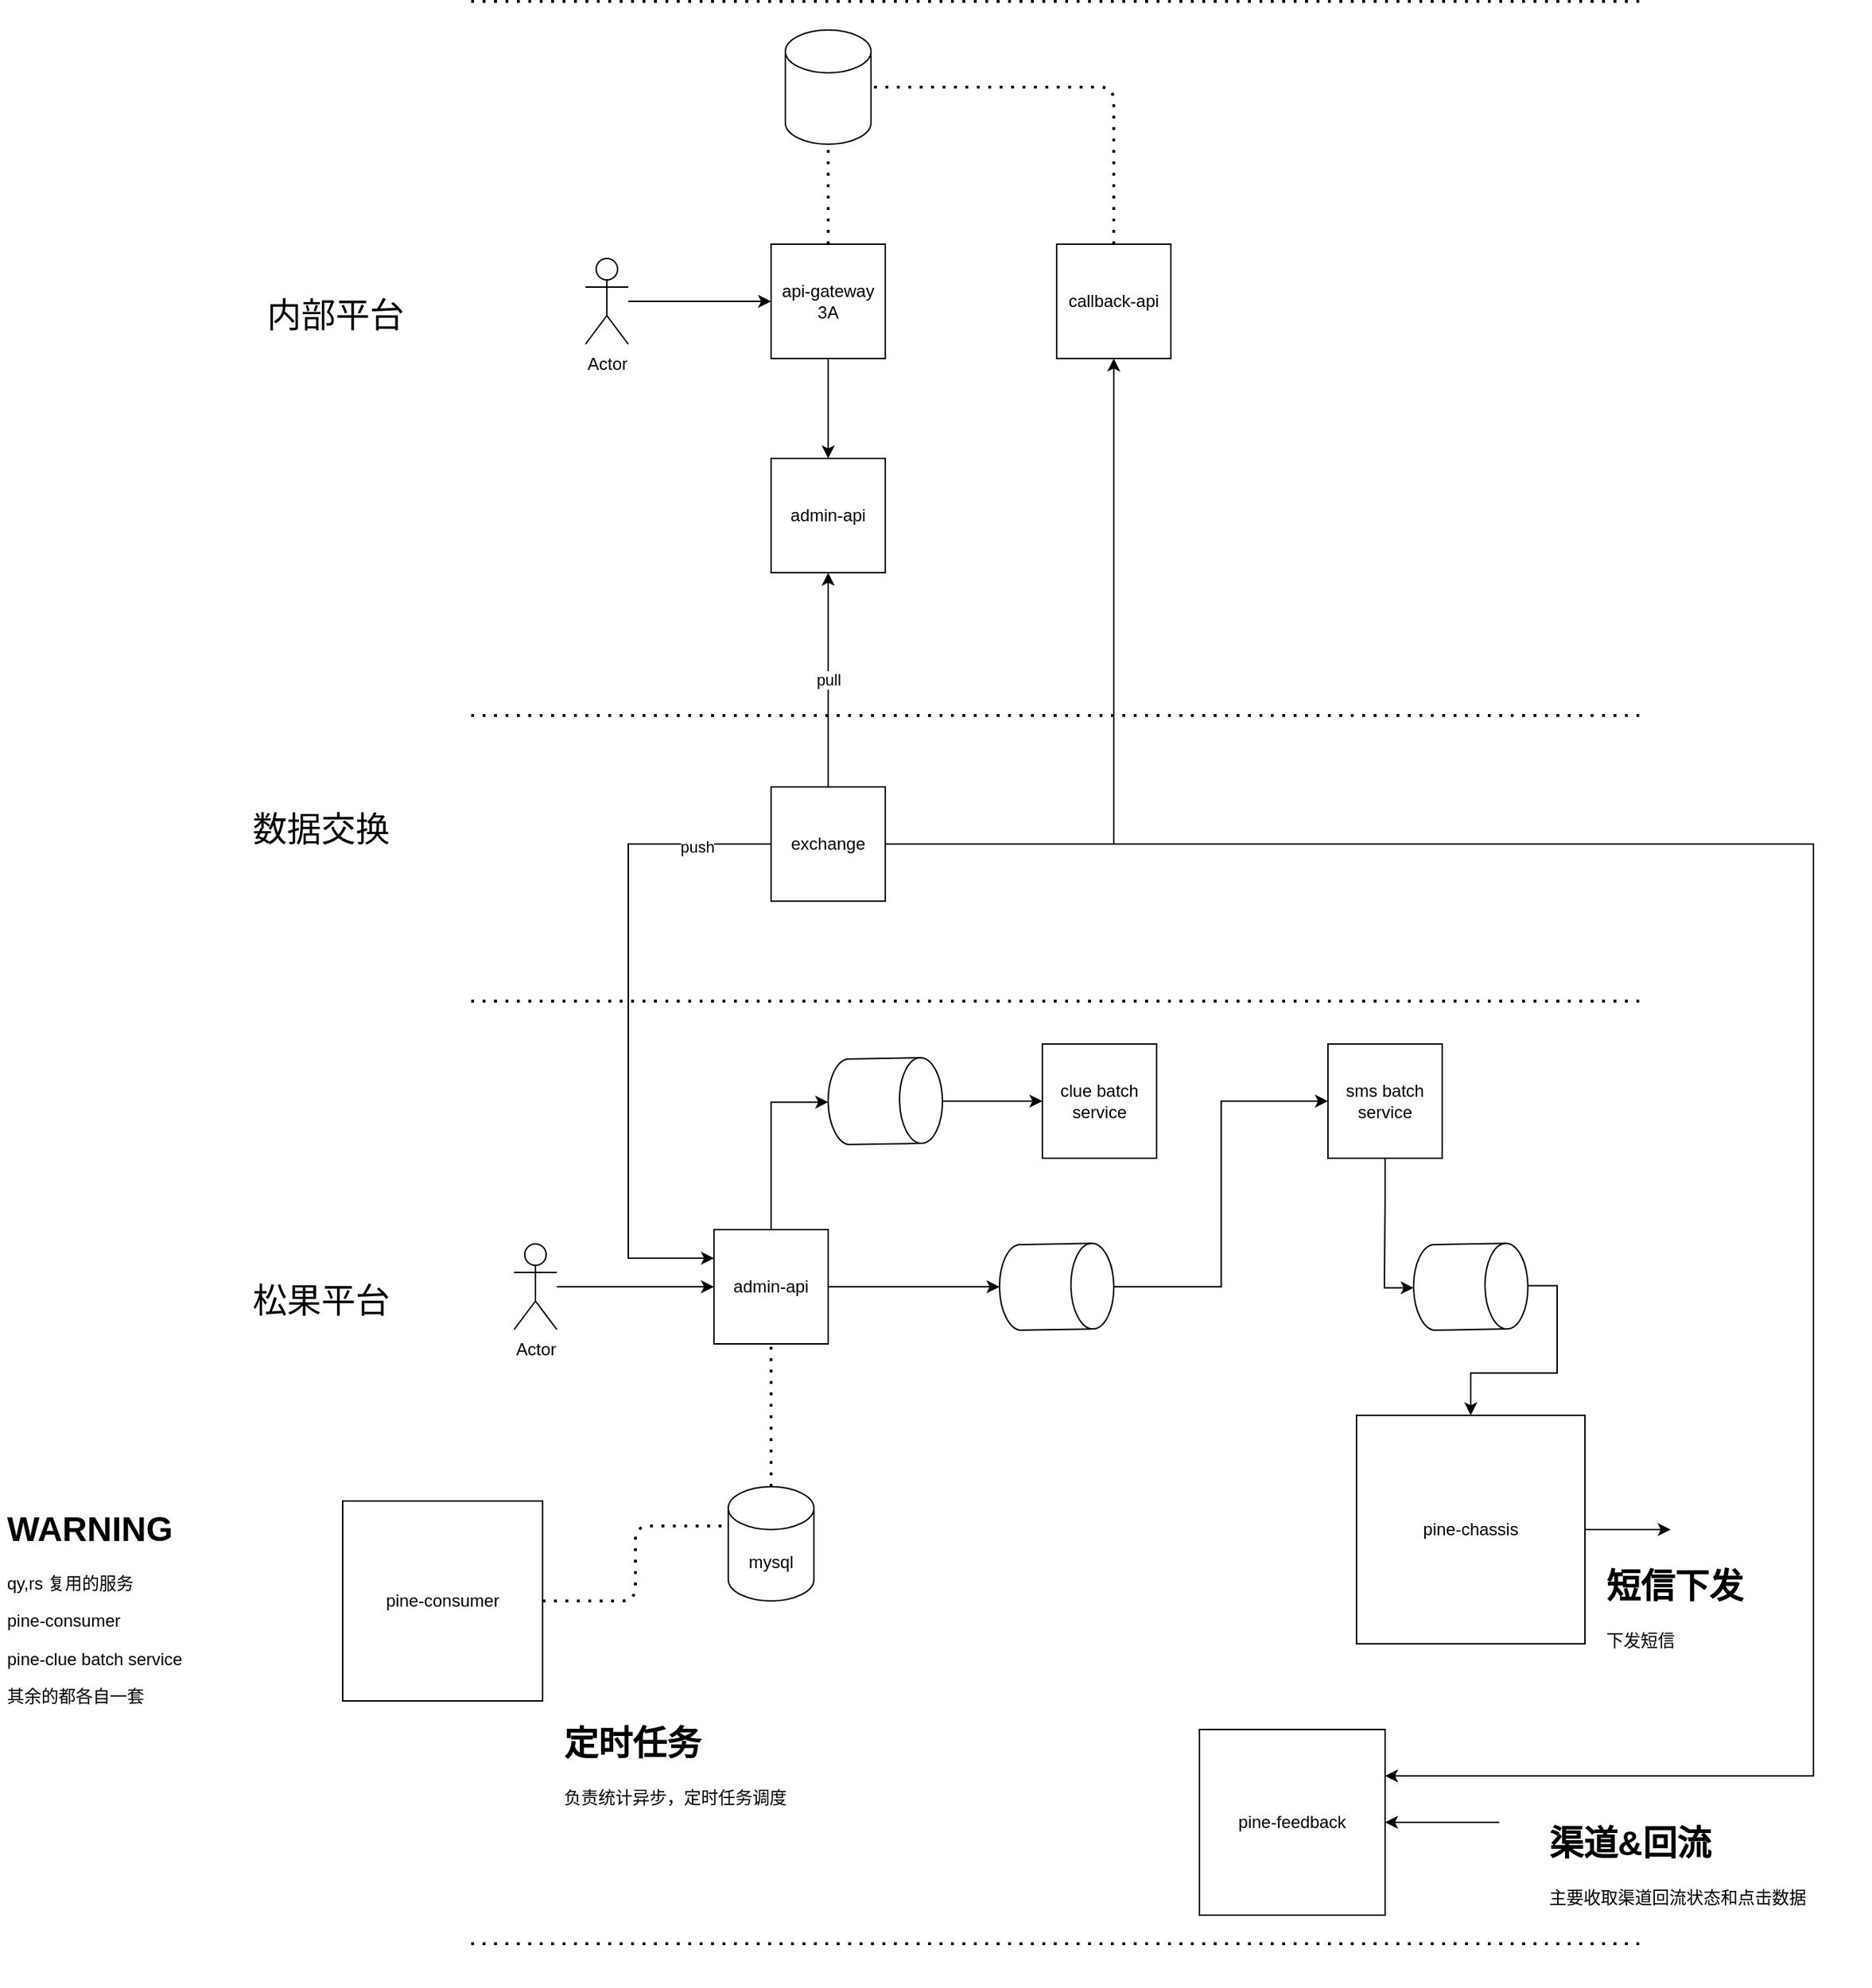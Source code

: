 <mxfile version="14.1.9" type="github">
  <diagram id="Ht1M8jgEwFfnCIfOTk4-" name="Page-1">
    <mxGraphModel dx="2589" dy="2456" grid="1" gridSize="10" guides="1" tooltips="1" connect="1" arrows="1" fold="1" page="1" pageScale="1" pageWidth="1169" pageHeight="827" math="0" shadow="0">
      <root>
        <mxCell id="0" />
        <mxCell id="1" parent="0" />
        <mxCell id="1EvlkH0hOi8vOrloT5KJ-11" value="" style="edgeStyle=orthogonalEdgeStyle;rounded=0;orthogonalLoop=1;jettySize=auto;html=1;" edge="1" parent="1" source="1EvlkH0hOi8vOrloT5KJ-1" target="1EvlkH0hOi8vOrloT5KJ-10">
          <mxGeometry relative="1" as="geometry" />
        </mxCell>
        <mxCell id="1EvlkH0hOi8vOrloT5KJ-1" value="Actor" style="shape=umlActor;verticalLabelPosition=bottom;verticalAlign=top;html=1;outlineConnect=0;" vertex="1" parent="1">
          <mxGeometry x="120" y="-1360" width="30" height="60" as="geometry" />
        </mxCell>
        <mxCell id="1EvlkH0hOi8vOrloT5KJ-26" style="edgeStyle=orthogonalEdgeStyle;rounded=0;orthogonalLoop=1;jettySize=auto;html=1;entryX=0.5;entryY=1;entryDx=0;entryDy=0;entryPerimeter=0;" edge="1" parent="1" source="1EvlkH0hOi8vOrloT5KJ-2" target="1EvlkH0hOi8vOrloT5KJ-24">
          <mxGeometry relative="1" as="geometry" />
        </mxCell>
        <mxCell id="1EvlkH0hOi8vOrloT5KJ-28" style="edgeStyle=orthogonalEdgeStyle;rounded=0;orthogonalLoop=1;jettySize=auto;html=1;" edge="1" parent="1" source="1EvlkH0hOi8vOrloT5KJ-2" target="1EvlkH0hOi8vOrloT5KJ-25">
          <mxGeometry relative="1" as="geometry" />
        </mxCell>
        <mxCell id="1EvlkH0hOi8vOrloT5KJ-2" value="admin-api" style="whiteSpace=wrap;html=1;aspect=fixed;" vertex="1" parent="1">
          <mxGeometry x="210" y="-680" width="80" height="80" as="geometry" />
        </mxCell>
        <mxCell id="1EvlkH0hOi8vOrloT5KJ-4" value="pine-consumer" style="whiteSpace=wrap;html=1;aspect=fixed;" vertex="1" parent="1">
          <mxGeometry x="-50" y="-490" width="140" height="140" as="geometry" />
        </mxCell>
        <mxCell id="1EvlkH0hOi8vOrloT5KJ-32" style="edgeStyle=orthogonalEdgeStyle;rounded=0;orthogonalLoop=1;jettySize=auto;html=1;entryX=0.5;entryY=1;entryDx=0;entryDy=0;entryPerimeter=0;" edge="1" parent="1" source="1EvlkH0hOi8vOrloT5KJ-5" target="1EvlkH0hOi8vOrloT5KJ-31">
          <mxGeometry relative="1" as="geometry" />
        </mxCell>
        <mxCell id="1EvlkH0hOi8vOrloT5KJ-5" value="sms batch service" style="whiteSpace=wrap;html=1;aspect=fixed;" vertex="1" parent="1">
          <mxGeometry x="640" y="-810" width="80" height="80" as="geometry" />
        </mxCell>
        <mxCell id="1EvlkH0hOi8vOrloT5KJ-6" value="clue batch service" style="whiteSpace=wrap;html=1;aspect=fixed;" vertex="1" parent="1">
          <mxGeometry x="440" y="-810" width="80" height="80" as="geometry" />
        </mxCell>
        <mxCell id="1EvlkH0hOi8vOrloT5KJ-18" style="edgeStyle=orthogonalEdgeStyle;rounded=0;orthogonalLoop=1;jettySize=auto;html=1;entryX=0;entryY=0.5;entryDx=0;entryDy=0;" edge="1" parent="1" source="1EvlkH0hOi8vOrloT5KJ-7" target="1EvlkH0hOi8vOrloT5KJ-2">
          <mxGeometry relative="1" as="geometry" />
        </mxCell>
        <mxCell id="1EvlkH0hOi8vOrloT5KJ-7" value="Actor" style="shape=umlActor;verticalLabelPosition=bottom;verticalAlign=top;html=1;outlineConnect=0;" vertex="1" parent="1">
          <mxGeometry x="70" y="-670" width="30" height="60" as="geometry" />
        </mxCell>
        <mxCell id="1EvlkH0hOi8vOrloT5KJ-8" value="admin-api" style="whiteSpace=wrap;html=1;aspect=fixed;" vertex="1" parent="1">
          <mxGeometry x="250" y="-1220" width="80" height="80" as="geometry" />
        </mxCell>
        <mxCell id="1EvlkH0hOi8vOrloT5KJ-9" value="callback-api" style="whiteSpace=wrap;html=1;aspect=fixed;" vertex="1" parent="1">
          <mxGeometry x="450" y="-1370" width="80" height="80" as="geometry" />
        </mxCell>
        <mxCell id="1EvlkH0hOi8vOrloT5KJ-12" value="" style="edgeStyle=orthogonalEdgeStyle;rounded=0;orthogonalLoop=1;jettySize=auto;html=1;" edge="1" parent="1" source="1EvlkH0hOi8vOrloT5KJ-10" target="1EvlkH0hOi8vOrloT5KJ-8">
          <mxGeometry relative="1" as="geometry" />
        </mxCell>
        <mxCell id="1EvlkH0hOi8vOrloT5KJ-10" value="api-gateway 3A" style="whiteSpace=wrap;html=1;aspect=fixed;" vertex="1" parent="1">
          <mxGeometry x="250" y="-1370" width="80" height="80" as="geometry" />
        </mxCell>
        <mxCell id="1EvlkH0hOi8vOrloT5KJ-35" style="edgeStyle=orthogonalEdgeStyle;rounded=0;orthogonalLoop=1;jettySize=auto;html=1;entryX=1;entryY=0.25;entryDx=0;entryDy=0;" edge="1" parent="1" source="1EvlkH0hOi8vOrloT5KJ-13" target="1EvlkH0hOi8vOrloT5KJ-20">
          <mxGeometry relative="1" as="geometry">
            <Array as="points">
              <mxPoint x="980" y="-950" />
              <mxPoint x="980" y="-297" />
            </Array>
          </mxGeometry>
        </mxCell>
        <mxCell id="1EvlkH0hOi8vOrloT5KJ-37" style="edgeStyle=orthogonalEdgeStyle;rounded=0;orthogonalLoop=1;jettySize=auto;html=1;entryX=0;entryY=0.25;entryDx=0;entryDy=0;exitX=0;exitY=0.5;exitDx=0;exitDy=0;" edge="1" parent="1" source="1EvlkH0hOi8vOrloT5KJ-13" target="1EvlkH0hOi8vOrloT5KJ-2">
          <mxGeometry relative="1" as="geometry">
            <Array as="points">
              <mxPoint x="150" y="-950" />
              <mxPoint x="150" y="-660" />
            </Array>
          </mxGeometry>
        </mxCell>
        <mxCell id="1EvlkH0hOi8vOrloT5KJ-38" value="push" style="edgeLabel;html=1;align=center;verticalAlign=middle;resizable=0;points=[];" vertex="1" connectable="0" parent="1EvlkH0hOi8vOrloT5KJ-37">
          <mxGeometry x="-0.768" y="2" relative="1" as="geometry">
            <mxPoint as="offset" />
          </mxGeometry>
        </mxCell>
        <mxCell id="1EvlkH0hOi8vOrloT5KJ-39" value="pull" style="edgeStyle=orthogonalEdgeStyle;rounded=0;orthogonalLoop=1;jettySize=auto;html=1;entryX=0.5;entryY=1;entryDx=0;entryDy=0;" edge="1" parent="1" source="1EvlkH0hOi8vOrloT5KJ-13" target="1EvlkH0hOi8vOrloT5KJ-8">
          <mxGeometry relative="1" as="geometry" />
        </mxCell>
        <mxCell id="1EvlkH0hOi8vOrloT5KJ-44" style="edgeStyle=orthogonalEdgeStyle;rounded=0;orthogonalLoop=1;jettySize=auto;html=1;entryX=0.5;entryY=1;entryDx=0;entryDy=0;" edge="1" parent="1" source="1EvlkH0hOi8vOrloT5KJ-13" target="1EvlkH0hOi8vOrloT5KJ-9">
          <mxGeometry relative="1" as="geometry" />
        </mxCell>
        <mxCell id="1EvlkH0hOi8vOrloT5KJ-13" value="exchange" style="whiteSpace=wrap;html=1;aspect=fixed;" vertex="1" parent="1">
          <mxGeometry x="250" y="-990" width="80" height="80" as="geometry" />
        </mxCell>
        <mxCell id="1EvlkH0hOi8vOrloT5KJ-14" value="" style="endArrow=none;dashed=1;html=1;dashPattern=1 3;strokeWidth=2;" edge="1" parent="1">
          <mxGeometry width="50" height="50" relative="1" as="geometry">
            <mxPoint x="40" y="-1040" as="sourcePoint" />
            <mxPoint x="860" y="-1040" as="targetPoint" />
          </mxGeometry>
        </mxCell>
        <mxCell id="1EvlkH0hOi8vOrloT5KJ-15" value="" style="endArrow=none;dashed=1;html=1;dashPattern=1 3;strokeWidth=2;" edge="1" parent="1">
          <mxGeometry width="50" height="50" relative="1" as="geometry">
            <mxPoint x="40" y="-840" as="sourcePoint" />
            <mxPoint x="860" y="-840" as="targetPoint" />
          </mxGeometry>
        </mxCell>
        <mxCell id="1EvlkH0hOi8vOrloT5KJ-16" value="" style="endArrow=none;dashed=1;html=1;dashPattern=1 3;strokeWidth=2;" edge="1" parent="1">
          <mxGeometry width="50" height="50" relative="1" as="geometry">
            <mxPoint x="40" y="-1540" as="sourcePoint" />
            <mxPoint x="860" y="-1540" as="targetPoint" />
          </mxGeometry>
        </mxCell>
        <mxCell id="1EvlkH0hOi8vOrloT5KJ-17" value="" style="endArrow=none;dashed=1;html=1;dashPattern=1 3;strokeWidth=2;" edge="1" parent="1">
          <mxGeometry width="50" height="50" relative="1" as="geometry">
            <mxPoint x="40" y="-180" as="sourcePoint" />
            <mxPoint x="860" y="-180" as="targetPoint" />
          </mxGeometry>
        </mxCell>
        <mxCell id="1EvlkH0hOi8vOrloT5KJ-46" style="edgeStyle=orthogonalEdgeStyle;rounded=0;orthogonalLoop=1;jettySize=auto;html=1;" edge="1" parent="1" source="1EvlkH0hOi8vOrloT5KJ-19">
          <mxGeometry relative="1" as="geometry">
            <mxPoint x="880" y="-470" as="targetPoint" />
          </mxGeometry>
        </mxCell>
        <mxCell id="1EvlkH0hOi8vOrloT5KJ-19" value="pine-chassis" style="whiteSpace=wrap;html=1;aspect=fixed;" vertex="1" parent="1">
          <mxGeometry x="660" y="-550" width="160" height="160" as="geometry" />
        </mxCell>
        <mxCell id="1EvlkH0hOi8vOrloT5KJ-20" value="pine-feedback" style="whiteSpace=wrap;html=1;aspect=fixed;" vertex="1" parent="1">
          <mxGeometry x="550" y="-330" width="130" height="130" as="geometry" />
        </mxCell>
        <mxCell id="1EvlkH0hOi8vOrloT5KJ-21" value="mysql" style="shape=cylinder3;whiteSpace=wrap;html=1;boundedLbl=1;backgroundOutline=1;size=15;" vertex="1" parent="1">
          <mxGeometry x="220" y="-500" width="60" height="80" as="geometry" />
        </mxCell>
        <mxCell id="1EvlkH0hOi8vOrloT5KJ-23" value="" style="endArrow=none;dashed=1;html=1;dashPattern=1 3;strokeWidth=2;entryX=0.5;entryY=1;entryDx=0;entryDy=0;exitX=0.5;exitY=0;exitDx=0;exitDy=0;exitPerimeter=0;" edge="1" parent="1" source="1EvlkH0hOi8vOrloT5KJ-21" target="1EvlkH0hOi8vOrloT5KJ-2">
          <mxGeometry width="50" height="50" relative="1" as="geometry">
            <mxPoint x="230" y="-550" as="sourcePoint" />
            <mxPoint x="280" y="-600" as="targetPoint" />
          </mxGeometry>
        </mxCell>
        <mxCell id="1EvlkH0hOi8vOrloT5KJ-27" style="edgeStyle=orthogonalEdgeStyle;rounded=0;orthogonalLoop=1;jettySize=auto;html=1;entryX=0;entryY=0.5;entryDx=0;entryDy=0;" edge="1" parent="1" source="1EvlkH0hOi8vOrloT5KJ-24" target="1EvlkH0hOi8vOrloT5KJ-6">
          <mxGeometry relative="1" as="geometry" />
        </mxCell>
        <mxCell id="1EvlkH0hOi8vOrloT5KJ-24" value="" style="shape=cylinder3;whiteSpace=wrap;html=1;boundedLbl=1;backgroundOutline=1;size=15;rotation=89;" vertex="1" parent="1">
          <mxGeometry x="300" y="-810" width="60" height="80" as="geometry" />
        </mxCell>
        <mxCell id="1EvlkH0hOi8vOrloT5KJ-29" style="edgeStyle=orthogonalEdgeStyle;rounded=0;orthogonalLoop=1;jettySize=auto;html=1;entryX=0;entryY=0.5;entryDx=0;entryDy=0;" edge="1" parent="1" source="1EvlkH0hOi8vOrloT5KJ-25" target="1EvlkH0hOi8vOrloT5KJ-5">
          <mxGeometry relative="1" as="geometry" />
        </mxCell>
        <mxCell id="1EvlkH0hOi8vOrloT5KJ-25" value="" style="shape=cylinder3;whiteSpace=wrap;html=1;boundedLbl=1;backgroundOutline=1;size=15;rotation=89;" vertex="1" parent="1">
          <mxGeometry x="420" y="-680" width="60" height="80" as="geometry" />
        </mxCell>
        <mxCell id="1EvlkH0hOi8vOrloT5KJ-33" style="edgeStyle=orthogonalEdgeStyle;rounded=0;orthogonalLoop=1;jettySize=auto;html=1;entryX=0.5;entryY=0;entryDx=0;entryDy=0;exitX=0.5;exitY=0;exitDx=0;exitDy=0;exitPerimeter=0;" edge="1" parent="1" source="1EvlkH0hOi8vOrloT5KJ-31" target="1EvlkH0hOi8vOrloT5KJ-19">
          <mxGeometry relative="1" as="geometry" />
        </mxCell>
        <mxCell id="1EvlkH0hOi8vOrloT5KJ-31" value="" style="shape=cylinder3;whiteSpace=wrap;html=1;boundedLbl=1;backgroundOutline=1;size=15;rotation=89;" vertex="1" parent="1">
          <mxGeometry x="710" y="-680" width="60" height="80" as="geometry" />
        </mxCell>
        <mxCell id="1EvlkH0hOi8vOrloT5KJ-34" value="" style="endArrow=classic;html=1;entryX=1;entryY=0.5;entryDx=0;entryDy=0;" edge="1" parent="1" target="1EvlkH0hOi8vOrloT5KJ-20">
          <mxGeometry width="50" height="50" relative="1" as="geometry">
            <mxPoint x="760" y="-265" as="sourcePoint" />
            <mxPoint x="820" y="-280" as="targetPoint" />
          </mxGeometry>
        </mxCell>
        <mxCell id="1EvlkH0hOi8vOrloT5KJ-40" value="" style="shape=cylinder3;whiteSpace=wrap;html=1;boundedLbl=1;backgroundOutline=1;size=15;" vertex="1" parent="1">
          <mxGeometry x="260" y="-1520" width="60" height="80" as="geometry" />
        </mxCell>
        <mxCell id="1EvlkH0hOi8vOrloT5KJ-41" value="" style="endArrow=none;dashed=1;html=1;dashPattern=1 3;strokeWidth=2;entryX=0.5;entryY=1;entryDx=0;entryDy=0;entryPerimeter=0;exitX=0.5;exitY=0;exitDx=0;exitDy=0;" edge="1" parent="1" source="1EvlkH0hOi8vOrloT5KJ-10" target="1EvlkH0hOi8vOrloT5KJ-40">
          <mxGeometry width="50" height="50" relative="1" as="geometry">
            <mxPoint x="260" y="-1400" as="sourcePoint" />
            <mxPoint x="310" y="-1450" as="targetPoint" />
          </mxGeometry>
        </mxCell>
        <mxCell id="1EvlkH0hOi8vOrloT5KJ-43" value="" style="endArrow=none;dashed=1;html=1;dashPattern=1 3;strokeWidth=2;entryX=1;entryY=0.5;entryDx=0;entryDy=0;entryPerimeter=0;exitX=0.5;exitY=0;exitDx=0;exitDy=0;edgeStyle=orthogonalEdgeStyle;" edge="1" parent="1" source="1EvlkH0hOi8vOrloT5KJ-9" target="1EvlkH0hOi8vOrloT5KJ-40">
          <mxGeometry width="50" height="50" relative="1" as="geometry">
            <mxPoint x="470" y="-1380" as="sourcePoint" />
            <mxPoint x="520" y="-1430" as="targetPoint" />
          </mxGeometry>
        </mxCell>
        <mxCell id="1EvlkH0hOi8vOrloT5KJ-45" value="&lt;h1&gt;渠道&amp;amp;回流&lt;/h1&gt;&lt;p&gt;主要收取渠道回流状态和点击数据&lt;/p&gt;" style="text;html=1;strokeColor=none;fillColor=none;spacing=5;spacingTop=-20;whiteSpace=wrap;overflow=hidden;rounded=0;" vertex="1" parent="1">
          <mxGeometry x="790" y="-270" width="190" height="120" as="geometry" />
        </mxCell>
        <mxCell id="1EvlkH0hOi8vOrloT5KJ-47" value="&lt;h1&gt;短信下发&lt;/h1&gt;&lt;p&gt;下发短信&lt;/p&gt;" style="text;html=1;strokeColor=none;fillColor=none;spacing=5;spacingTop=-20;whiteSpace=wrap;overflow=hidden;rounded=0;" vertex="1" parent="1">
          <mxGeometry x="830" y="-450" width="190" height="120" as="geometry" />
        </mxCell>
        <mxCell id="1EvlkH0hOi8vOrloT5KJ-48" value="" style="endArrow=none;dashed=1;html=1;dashPattern=1 3;strokeWidth=2;entryX=0;entryY=0;entryDx=0;entryDy=27.5;entryPerimeter=0;exitX=1;exitY=0.5;exitDx=0;exitDy=0;edgeStyle=orthogonalEdgeStyle;" edge="1" parent="1" source="1EvlkH0hOi8vOrloT5KJ-4" target="1EvlkH0hOi8vOrloT5KJ-21">
          <mxGeometry width="50" height="50" relative="1" as="geometry">
            <mxPoint x="150" y="-310" as="sourcePoint" />
            <mxPoint x="200" y="-360" as="targetPoint" />
          </mxGeometry>
        </mxCell>
        <mxCell id="1EvlkH0hOi8vOrloT5KJ-49" value="&lt;h1&gt;定时任务&lt;/h1&gt;&lt;p&gt;负责统计异步，定时任务调度&lt;/p&gt;" style="text;html=1;strokeColor=none;fillColor=none;spacing=5;spacingTop=-20;whiteSpace=wrap;overflow=hidden;rounded=0;" vertex="1" parent="1">
          <mxGeometry x="100" y="-340" width="190" height="120" as="geometry" />
        </mxCell>
        <mxCell id="1EvlkH0hOi8vOrloT5KJ-50" value="&lt;font style=&quot;font-size: 24px&quot;&gt;内部平台&lt;/font&gt;" style="text;html=1;strokeColor=none;fillColor=none;align=center;verticalAlign=middle;whiteSpace=wrap;rounded=0;" vertex="1" parent="1">
          <mxGeometry x="-120" y="-1330" width="130" height="20" as="geometry" />
        </mxCell>
        <mxCell id="1EvlkH0hOi8vOrloT5KJ-51" value="&lt;font style=&quot;font-size: 24px&quot;&gt;数据交换&lt;/font&gt;" style="text;html=1;strokeColor=none;fillColor=none;align=center;verticalAlign=middle;whiteSpace=wrap;rounded=0;" vertex="1" parent="1">
          <mxGeometry x="-130" y="-970" width="130" height="20" as="geometry" />
        </mxCell>
        <mxCell id="1EvlkH0hOi8vOrloT5KJ-52" value="&lt;font style=&quot;font-size: 24px&quot;&gt;松果平台&lt;/font&gt;" style="text;html=1;strokeColor=none;fillColor=none;align=center;verticalAlign=middle;whiteSpace=wrap;rounded=0;" vertex="1" parent="1">
          <mxGeometry x="-130" y="-640" width="130" height="20" as="geometry" />
        </mxCell>
        <mxCell id="1EvlkH0hOi8vOrloT5KJ-54" value="&lt;h1&gt;WARNING&lt;/h1&gt;&lt;p&gt;qy,rs 复用的服务&amp;nbsp;&lt;/p&gt;&lt;p&gt;pine-consumer&lt;/p&gt;&lt;p&gt;pine-clue batch service&lt;/p&gt;&lt;p&gt;其余的都各自一套&lt;/p&gt;&lt;p&gt;&lt;br&gt;&lt;/p&gt;&lt;p&gt;&lt;br&gt;&lt;/p&gt;" style="text;html=1;strokeColor=none;fillColor=none;spacing=5;spacingTop=-20;whiteSpace=wrap;overflow=hidden;rounded=0;" vertex="1" parent="1">
          <mxGeometry x="-290" y="-490" width="190" height="270" as="geometry" />
        </mxCell>
      </root>
    </mxGraphModel>
  </diagram>
</mxfile>
